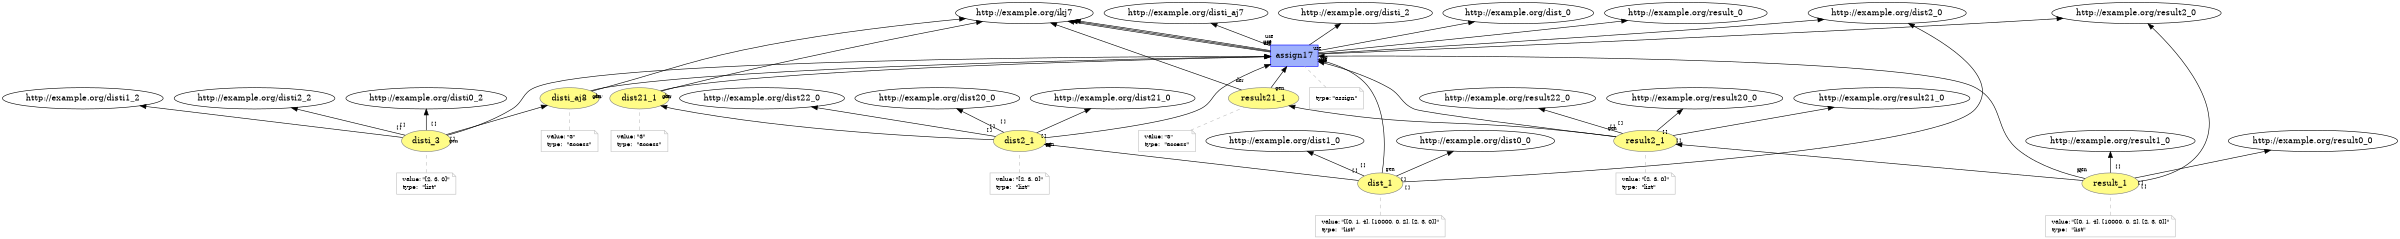 digraph "PROV" { size="16,12"; rankdir="BT";
"http://example.org/disti_aj8" [fillcolor="#FFFC87",color="#808080",style="filled",label="disti_aj8",URL="http://example.org/disti_aj8"]
"-attrs0" [color="gray",shape="note",fontsize="10",fontcolor="black",label=<<TABLE cellpadding="0" border="0">
	<TR>
	    <TD align="left">value:</TD>
	    <TD align="left">&quot;3&quot;</TD>
	</TR>
	<TR>
	    <TD align="left">type:</TD>
	    <TD align="left">&quot;access&quot;</TD>
	</TR>
</TABLE>>]
"-attrs0" -> "http://example.org/disti_aj8" [color="gray",style="dashed",arrowhead="none"]
"http://example.org/disti_3" [fillcolor="#FFFC87",color="#808080",style="filled",label="disti_3",URL="http://example.org/disti_3"]
"-attrs1" [color="gray",shape="note",fontsize="10",fontcolor="black",label=<<TABLE cellpadding="0" border="0">
	<TR>
	    <TD align="left">value:</TD>
	    <TD align="left">&quot;[2, 3, 0]&quot;</TD>
	</TR>
	<TR>
	    <TD align="left">type:</TD>
	    <TD align="left">&quot;list&quot;</TD>
	</TR>
</TABLE>>]
"-attrs1" -> "http://example.org/disti_3" [color="gray",style="dashed",arrowhead="none"]
"http://example.org/disti_3" -> "http://example.org/disti0_2" [labelfontsize="8",labeldistance="1.5",labelangle="60.0",rotation="20",taillabel="[ ]"]
"http://example.org/disti_3" -> "http://example.org/disti1_2" [labelfontsize="8",labeldistance="1.5",labelangle="60.0",rotation="20",taillabel="[ ]"]
"http://example.org/disti_3" -> "http://example.org/disti2_2" [labelfontsize="8",labeldistance="1.5",labelangle="60.0",rotation="20",taillabel="[ ]"]
"http://example.org/disti_3" -> "http://example.org/disti_aj8" [labelfontsize="8",labeldistance="1.5",labelangle="60.0",rotation="20",taillabel="[ ]"]
"http://example.org/dist21_1" [fillcolor="#FFFC87",color="#808080",style="filled",label="dist21_1",URL="http://example.org/dist21_1"]
"-attrs2" [color="gray",shape="note",fontsize="10",fontcolor="black",label=<<TABLE cellpadding="0" border="0">
	<TR>
	    <TD align="left">value:</TD>
	    <TD align="left">&quot;3&quot;</TD>
	</TR>
	<TR>
	    <TD align="left">type:</TD>
	    <TD align="left">&quot;access&quot;</TD>
	</TR>
</TABLE>>]
"-attrs2" -> "http://example.org/dist21_1" [color="gray",style="dashed",arrowhead="none"]
"http://example.org/dist2_1" [fillcolor="#FFFC87",color="#808080",style="filled",label="dist2_1",URL="http://example.org/dist2_1"]
"-attrs3" [color="gray",shape="note",fontsize="10",fontcolor="black",label=<<TABLE cellpadding="0" border="0">
	<TR>
	    <TD align="left">value:</TD>
	    <TD align="left">&quot;[2, 3, 0]&quot;</TD>
	</TR>
	<TR>
	    <TD align="left">type:</TD>
	    <TD align="left">&quot;list&quot;</TD>
	</TR>
</TABLE>>]
"-attrs3" -> "http://example.org/dist2_1" [color="gray",style="dashed",arrowhead="none"]
"http://example.org/dist2_1" -> "http://example.org/dist20_0" [labelfontsize="8",labeldistance="1.5",labelangle="60.0",rotation="20",taillabel="[ ]"]
"http://example.org/dist2_1" -> "http://example.org/dist21_0" [labelfontsize="8",labeldistance="1.5",labelangle="60.0",rotation="20",taillabel="[ ]"]
"http://example.org/dist2_1" -> "http://example.org/dist22_0" [labelfontsize="8",labeldistance="1.5",labelangle="60.0",rotation="20",taillabel="[ ]"]
"http://example.org/dist2_1" -> "http://example.org/dist21_1" [labelfontsize="8",labeldistance="1.5",labelangle="60.0",rotation="20",taillabel="[ ]"]
"http://example.org/dist_1" [fillcolor="#FFFC87",color="#808080",style="filled",label="dist_1",URL="http://example.org/dist_1"]
"-attrs4" [color="gray",shape="note",fontsize="10",fontcolor="black",label=<<TABLE cellpadding="0" border="0">
	<TR>
	    <TD align="left">value:</TD>
	    <TD align="left">&quot;[[0, 1, 4], [10000, 0, 2], [2, 3, 0]]&quot;</TD>
	</TR>
	<TR>
	    <TD align="left">type:</TD>
	    <TD align="left">&quot;list&quot;</TD>
	</TR>
</TABLE>>]
"-attrs4" -> "http://example.org/dist_1" [color="gray",style="dashed",arrowhead="none"]
"http://example.org/dist_1" -> "http://example.org/dist0_0" [labelfontsize="8",labeldistance="1.5",labelangle="60.0",rotation="20",taillabel="[ ]"]
"http://example.org/dist_1" -> "http://example.org/dist1_0" [labelfontsize="8",labeldistance="1.5",labelangle="60.0",rotation="20",taillabel="[ ]"]
"http://example.org/dist_1" -> "http://example.org/dist2_0" [labelfontsize="8",labeldistance="1.5",labelangle="60.0",rotation="20",taillabel="[ ]"]
"http://example.org/dist_1" -> "http://example.org/dist2_1" [labelfontsize="8",labeldistance="1.5",labelangle="60.0",rotation="20",taillabel="[ ]"]
"http://example.org/result21_1" [fillcolor="#FFFC87",color="#808080",style="filled",label="result21_1",URL="http://example.org/result21_1"]
"-attrs5" [color="gray",shape="note",fontsize="10",fontcolor="black",label=<<TABLE cellpadding="0" border="0">
	<TR>
	    <TD align="left">value:</TD>
	    <TD align="left">&quot;3&quot;</TD>
	</TR>
	<TR>
	    <TD align="left">type:</TD>
	    <TD align="left">&quot;access&quot;</TD>
	</TR>
</TABLE>>]
"-attrs5" -> "http://example.org/result21_1" [color="gray",style="dashed",arrowhead="none"]
"http://example.org/result2_1" [fillcolor="#FFFC87",color="#808080",style="filled",label="result2_1",URL="http://example.org/result2_1"]
"-attrs6" [color="gray",shape="note",fontsize="10",fontcolor="black",label=<<TABLE cellpadding="0" border="0">
	<TR>
	    <TD align="left">value:</TD>
	    <TD align="left">&quot;[2, 3, 0]&quot;</TD>
	</TR>
	<TR>
	    <TD align="left">type:</TD>
	    <TD align="left">&quot;list&quot;</TD>
	</TR>
</TABLE>>]
"-attrs6" -> "http://example.org/result2_1" [color="gray",style="dashed",arrowhead="none"]
"http://example.org/result2_1" -> "http://example.org/result20_0" [labelfontsize="8",labeldistance="1.5",labelangle="60.0",rotation="20",taillabel="[ ]"]
"http://example.org/result2_1" -> "http://example.org/result21_0" [labelfontsize="8",labeldistance="1.5",labelangle="60.0",rotation="20",taillabel="[ ]"]
"http://example.org/result2_1" -> "http://example.org/result22_0" [labelfontsize="8",labeldistance="1.5",labelangle="60.0",rotation="20",taillabel="[ ]"]
"http://example.org/result2_1" -> "http://example.org/result21_1" [labelfontsize="8",labeldistance="1.5",labelangle="60.0",rotation="20",taillabel="[ ]"]
"http://example.org/result_1" [fillcolor="#FFFC87",color="#808080",style="filled",label="result_1",URL="http://example.org/result_1"]
"-attrs7" [color="gray",shape="note",fontsize="10",fontcolor="black",label=<<TABLE cellpadding="0" border="0">
	<TR>
	    <TD align="left">value:</TD>
	    <TD align="left">&quot;[[0, 1, 4], [10000, 0, 2], [2, 3, 0]]&quot;</TD>
	</TR>
	<TR>
	    <TD align="left">type:</TD>
	    <TD align="left">&quot;list&quot;</TD>
	</TR>
</TABLE>>]
"-attrs7" -> "http://example.org/result_1" [color="gray",style="dashed",arrowhead="none"]
"http://example.org/result_1" -> "http://example.org/result0_0" [labelfontsize="8",labeldistance="1.5",labelangle="60.0",rotation="20",taillabel="[ ]"]
"http://example.org/result_1" -> "http://example.org/result1_0" [labelfontsize="8",labeldistance="1.5",labelangle="60.0",rotation="20",taillabel="[ ]"]
"http://example.org/result_1" -> "http://example.org/result2_0" [labelfontsize="8",labeldistance="1.5",labelangle="60.0",rotation="20",taillabel="[ ]"]
"http://example.org/result_1" -> "http://example.org/result2_1" [labelfontsize="8",labeldistance="1.5",labelangle="60.0",rotation="20",taillabel="[ ]"]
"http://example.org/assign17" [fillcolor="#9FB1FC",color="#0000FF",shape="polygon",sides="4",style="filled",label="assign17",URL="http://example.org/assign17"]
"-attrs8" [color="gray",shape="note",fontsize="10",fontcolor="black",label=<<TABLE cellpadding="0" border="0">
	<TR>
	    <TD align="left">type:</TD>
	    <TD align="left">&quot;assign&quot;</TD>
	</TR>
</TABLE>>]
"-attrs8" -> "http://example.org/assign17" [color="gray",style="dashed",arrowhead="none"]
"http://example.org/assign17" -> "http://example.org/ikj7" [labelfontsize="8",labeldistance="1.5",labelangle="60.0",rotation="20",taillabel="use"]
"http://example.org/disti_aj8" -> "http://example.org/ikj7" [labelfontsize="8",labeldistance="1.5",labelangle="60.0",rotation="20",taillabel="der"]
"http://example.org/disti_aj8" -> "http://example.org/assign17" [labelfontsize="8",labeldistance="1.5",labelangle="60.0",rotation="20",taillabel="gen"]
"http://example.org/assign17" -> "http://example.org/ikj7" [labelfontsize="8",labeldistance="1.5",labelangle="60.0",rotation="20",taillabel="use"]
"http://example.org/dist21_1" -> "http://example.org/ikj7" [labelfontsize="8",labeldistance="1.5",labelangle="60.0",rotation="20",taillabel="der"]
"http://example.org/dist21_1" -> "http://example.org/assign17" [labelfontsize="8",labeldistance="1.5",labelangle="60.0",rotation="20",taillabel="gen"]
"http://example.org/assign17" -> "http://example.org/ikj7" [labelfontsize="8",labeldistance="1.5",labelangle="60.0",rotation="20",taillabel="use"]
"http://example.org/result21_1" -> "http://example.org/ikj7" [labelfontsize="8",labeldistance="1.5",labelangle="60.0",rotation="20",taillabel="der"]
"http://example.org/result21_1" -> "http://example.org/assign17" [labelfontsize="8",labeldistance="1.5",labelangle="60.0",rotation="20",taillabel="gen"]
"http://example.org/assign17" -> "http://example.org/disti_aj7" [labelfontsize="8",labeldistance="1.5",labelangle="60.0",rotation="20",taillabel="use"]
"http://example.org/assign17" -> "http://example.org/disti_2" [labelfontsize="8",labeldistance="1.5",labelangle="60.0",rotation="20",taillabel="use"]
"http://example.org/assign17" -> "http://example.org/dist2_0" [labelfontsize="8",labeldistance="1.5",labelangle="60.0",rotation="20",taillabel="use"]
"http://example.org/assign17" -> "http://example.org/dist_0" [labelfontsize="8",labeldistance="1.5",labelangle="60.0",rotation="20",taillabel="use"]
"http://example.org/assign17" -> "http://example.org/result2_0" [labelfontsize="8",labeldistance="1.5",labelangle="60.0",rotation="20",taillabel="use"]
"http://example.org/assign17" -> "http://example.org/result_0" [labelfontsize="8",labeldistance="1.5",labelangle="60.0",rotation="20",taillabel="use"]
"http://example.org/disti_3" -> "http://example.org/assign17" [labelfontsize="8",labeldistance="1.5",labelangle="60.0",rotation="20",taillabel="gen"]
"http://example.org/dist2_1" -> "http://example.org/assign17" [labelfontsize="8",labeldistance="1.5",labelangle="60.0",rotation="20",taillabel="gen"]
"http://example.org/dist_1" -> "http://example.org/assign17" [labelfontsize="8",labeldistance="1.5",labelangle="60.0",rotation="20",taillabel="gen"]
"http://example.org/result2_1" -> "http://example.org/assign17" [labelfontsize="8",labeldistance="1.5",labelangle="60.0",rotation="20",taillabel="gen"]
"http://example.org/result_1" -> "http://example.org/assign17" [labelfontsize="8",labeldistance="1.5",labelangle="60.0",rotation="20",taillabel="gen"]
}